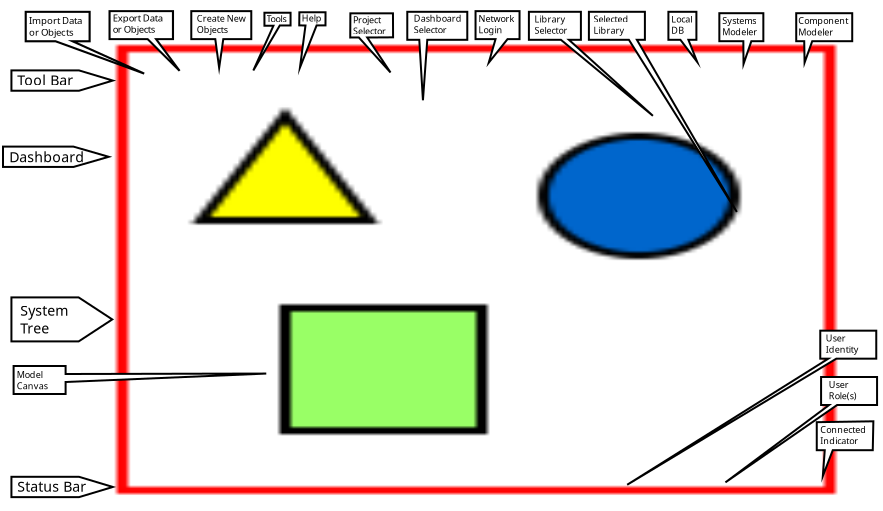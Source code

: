 <?xml version="1.0" encoding="UTF-8"?>
<dia:diagram xmlns:dia="http://www.lysator.liu.se/~alla/dia/">
  <dia:layer name="Background" visible="true" connectable="true" active="true">
    <dia:object type="Standard - Box" version="0" id="O0">
      <dia:attribute name="obj_pos">
        <dia:point val="-105.825,27.46"/>
      </dia:attribute>
      <dia:attribute name="obj_bb">
        <dia:rectangle val="-105.825,27.46;-61.825,52.926"/>
      </dia:attribute>
      <dia:attribute name="elem_corner">
        <dia:point val="-105.825,27.46"/>
      </dia:attribute>
      <dia:attribute name="elem_width">
        <dia:real val="44"/>
      </dia:attribute>
      <dia:attribute name="elem_height">
        <dia:real val="25.467"/>
      </dia:attribute>
      <dia:attribute name="border_width">
        <dia:real val="1.175e-38"/>
      </dia:attribute>
      <dia:attribute name="border_color">
        <dia:color val="#ffffffff"/>
      </dia:attribute>
      <dia:attribute name="show_background">
        <dia:boolean val="true"/>
      </dia:attribute>
    </dia:object>
    <dia:group>
      <dia:attribute name="meta">
        <dia:composite type="dict"/>
      </dia:attribute>
      <dia:attribute name="matrix"/>
      <dia:object type="Block Arrow - Pentagon" version="1" id="O1">
        <dia:attribute name="obj_pos">
          <dia:point val="-105.393,42.281"/>
        </dia:attribute>
        <dia:attribute name="obj_bb">
          <dia:rectangle val="-105.493,42.181;-100.168,44.581"/>
        </dia:attribute>
        <dia:attribute name="meta">
          <dia:composite type="dict"/>
        </dia:attribute>
        <dia:attribute name="elem_corner">
          <dia:point val="-105.393,42.281"/>
        </dia:attribute>
        <dia:attribute name="elem_width">
          <dia:real val="5.042"/>
        </dia:attribute>
        <dia:attribute name="elem_height">
          <dia:real val="2.2"/>
        </dia:attribute>
        <dia:attribute name="line_width">
          <dia:real val="0.1"/>
        </dia:attribute>
        <dia:attribute name="line_colour">
          <dia:color val="#000000ff"/>
        </dia:attribute>
        <dia:attribute name="fill_colour">
          <dia:color val="#ffffffff"/>
        </dia:attribute>
        <dia:attribute name="show_background">
          <dia:boolean val="true"/>
        </dia:attribute>
        <dia:attribute name="line_style">
          <dia:enum val="0"/>
          <dia:real val="1"/>
        </dia:attribute>
        <dia:attribute name="flip_horizontal">
          <dia:boolean val="false"/>
        </dia:attribute>
        <dia:attribute name="flip_vertical">
          <dia:boolean val="false"/>
        </dia:attribute>
        <dia:attribute name="subscale">
          <dia:real val="1"/>
        </dia:attribute>
      </dia:object>
      <dia:object type="Standard - Text" version="1" id="O2">
        <dia:attribute name="obj_pos">
          <dia:point val="-104.952,43.2"/>
        </dia:attribute>
        <dia:attribute name="obj_bb">
          <dia:rectangle val="-104.952,42.546;-102.322,44.248"/>
        </dia:attribute>
        <dia:attribute name="text">
          <dia:composite type="text">
            <dia:attribute name="string">
              <dia:string>#System
Tree#</dia:string>
            </dia:attribute>
            <dia:attribute name="font">
              <dia:font family="sans" style="0" name="Helvetica"/>
            </dia:attribute>
            <dia:attribute name="height">
              <dia:real val="0.881"/>
            </dia:attribute>
            <dia:attribute name="pos">
              <dia:point val="-104.952,43.2"/>
            </dia:attribute>
            <dia:attribute name="color">
              <dia:color val="#000000ff"/>
            </dia:attribute>
            <dia:attribute name="alignment">
              <dia:enum val="0"/>
            </dia:attribute>
          </dia:composite>
        </dia:attribute>
        <dia:attribute name="valign">
          <dia:enum val="3"/>
        </dia:attribute>
      </dia:object>
    </dia:group>
    <dia:group>
      <dia:attribute name="meta">
        <dia:composite type="dict"/>
      </dia:attribute>
      <dia:attribute name="matrix"/>
      <dia:object type="Block Arrow - Pentagon" version="1" id="O3">
        <dia:attribute name="obj_pos">
          <dia:point val="-105.393,51.25"/>
        </dia:attribute>
        <dia:attribute name="obj_bb">
          <dia:rectangle val="-105.493,51.15;-99.98,52.367"/>
        </dia:attribute>
        <dia:attribute name="meta">
          <dia:composite type="dict"/>
        </dia:attribute>
        <dia:attribute name="elem_corner">
          <dia:point val="-105.393,51.25"/>
        </dia:attribute>
        <dia:attribute name="elem_width">
          <dia:real val="5.067"/>
        </dia:attribute>
        <dia:attribute name="elem_height">
          <dia:real val="1.017"/>
        </dia:attribute>
        <dia:attribute name="line_width">
          <dia:real val="0.1"/>
        </dia:attribute>
        <dia:attribute name="line_colour">
          <dia:color val="#000000ff"/>
        </dia:attribute>
        <dia:attribute name="fill_colour">
          <dia:color val="#ffffffff"/>
        </dia:attribute>
        <dia:attribute name="show_background">
          <dia:boolean val="true"/>
        </dia:attribute>
        <dia:attribute name="line_style">
          <dia:enum val="0"/>
          <dia:real val="1"/>
        </dia:attribute>
        <dia:attribute name="flip_horizontal">
          <dia:boolean val="false"/>
        </dia:attribute>
        <dia:attribute name="flip_vertical">
          <dia:boolean val="false"/>
        </dia:attribute>
        <dia:attribute name="subscale">
          <dia:real val="1"/>
        </dia:attribute>
      </dia:object>
      <dia:object type="Standard - Text" version="1" id="O4">
        <dia:attribute name="obj_pos">
          <dia:point val="-105.099,52.002"/>
        </dia:attribute>
        <dia:attribute name="obj_bb">
          <dia:rectangle val="-105.099,51.348;-101.419,52.168"/>
        </dia:attribute>
        <dia:attribute name="text">
          <dia:composite type="text">
            <dia:attribute name="string">
              <dia:string>#Status Bar#</dia:string>
            </dia:attribute>
            <dia:attribute name="font">
              <dia:font family="sans" style="0" name="Helvetica"/>
            </dia:attribute>
            <dia:attribute name="height">
              <dia:real val="0.881"/>
            </dia:attribute>
            <dia:attribute name="pos">
              <dia:point val="-105.099,52.002"/>
            </dia:attribute>
            <dia:attribute name="color">
              <dia:color val="#000000ff"/>
            </dia:attribute>
            <dia:attribute name="alignment">
              <dia:enum val="0"/>
            </dia:attribute>
          </dia:composite>
        </dia:attribute>
        <dia:attribute name="valign">
          <dia:enum val="3"/>
        </dia:attribute>
      </dia:object>
    </dia:group>
    <dia:object type="Standard - Image" version="0" id="O5">
      <dia:attribute name="obj_pos">
        <dia:point val="-100.125,29.667"/>
      </dia:attribute>
      <dia:attribute name="obj_bb">
        <dia:rectangle val="-100.125,29.667;-64.191,52.1"/>
      </dia:attribute>
      <dia:attribute name="elem_corner">
        <dia:point val="-100.125,29.667"/>
      </dia:attribute>
      <dia:attribute name="elem_width">
        <dia:real val="35.934"/>
      </dia:attribute>
      <dia:attribute name="elem_height">
        <dia:real val="22.433"/>
      </dia:attribute>
      <dia:attribute name="draw_border">
        <dia:boolean val="false"/>
      </dia:attribute>
      <dia:attribute name="keep_aspect">
        <dia:boolean val="true"/>
      </dia:attribute>
      <dia:attribute name="file">
        <dia:string>#/home/waterbug/clones/cattens/doc/images/main_window_1.5.png#</dia:string>
      </dia:attribute>
    </dia:object>
    <dia:group>
      <dia:attribute name="meta">
        <dia:composite type="dict"/>
      </dia:attribute>
      <dia:attribute name="matrix"/>
      <dia:object type="Standard - Polygon" version="0" id="O6">
        <dia:attribute name="obj_pos">
          <dia:point val="-96.4,27.965"/>
        </dia:attribute>
        <dia:attribute name="obj_bb">
          <dia:rectangle val="-96.45,27.915;-93.35,31.165"/>
        </dia:attribute>
        <dia:attribute name="poly_points">
          <dia:point val="-96.4,27.965"/>
          <dia:point val="-93.4,27.965"/>
          <dia:point val="-93.4,29.365"/>
          <dia:point val="-94.8,29.365"/>
          <dia:point val="-95.007,30.802"/>
          <dia:point val="-95.2,29.365"/>
          <dia:point val="-96.4,29.365"/>
        </dia:attribute>
        <dia:attribute name="line_width">
          <dia:real val="0.1"/>
        </dia:attribute>
        <dia:attribute name="show_background">
          <dia:boolean val="true"/>
        </dia:attribute>
      </dia:object>
      <dia:object type="Standard - Text" version="1" id="O7">
        <dia:attribute name="obj_pos">
          <dia:point val="-96.122,28.495"/>
        </dia:attribute>
        <dia:attribute name="obj_bb">
          <dia:rectangle val="-96.122,28.077;-93.495,29.166"/>
        </dia:attribute>
        <dia:attribute name="text">
          <dia:composite type="text">
            <dia:attribute name="string">
              <dia:string>#Create New
Objects#</dia:string>
            </dia:attribute>
            <dia:attribute name="font">
              <dia:font family="sans" style="0" name="Helvetica"/>
            </dia:attribute>
            <dia:attribute name="height">
              <dia:real val="0.564"/>
            </dia:attribute>
            <dia:attribute name="pos">
              <dia:point val="-96.122,28.495"/>
            </dia:attribute>
            <dia:attribute name="color">
              <dia:color val="#000000ff"/>
            </dia:attribute>
            <dia:attribute name="alignment">
              <dia:enum val="0"/>
            </dia:attribute>
          </dia:composite>
        </dia:attribute>
        <dia:attribute name="valign">
          <dia:enum val="3"/>
        </dia:attribute>
      </dia:object>
    </dia:group>
    <dia:group>
      <dia:attribute name="meta">
        <dia:composite type="dict"/>
      </dia:attribute>
      <dia:attribute name="matrix">
        <dia:matrix xx="1.057" xy="0" yx="0" yy="1" x0="5.533" y0="0"/>
      </dia:attribute>
      <dia:object type="Standard - Polygon" version="0" id="O8">
        <dia:attribute name="obj_pos">
          <dia:point val="-100.302,27.965"/>
        </dia:attribute>
        <dia:attribute name="obj_bb">
          <dia:rectangle val="-100.352,27.915;-96.949,30.985"/>
        </dia:attribute>
        <dia:attribute name="poly_points">
          <dia:point val="-100.302,27.965"/>
          <dia:point val="-97.302,27.965"/>
          <dia:point val="-97.302,29.365"/>
          <dia:point val="-98.102,29.365"/>
          <dia:point val="-96.99,30.951"/>
          <dia:point val="-98.502,29.365"/>
          <dia:point val="-100.302,29.365"/>
        </dia:attribute>
        <dia:attribute name="line_width">
          <dia:real val="0.1"/>
        </dia:attribute>
        <dia:attribute name="show_background">
          <dia:boolean val="true"/>
        </dia:attribute>
      </dia:object>
      <dia:object type="Standard - Text" version="1" id="O9">
        <dia:attribute name="obj_pos">
          <dia:point val="-100.15,28.483"/>
        </dia:attribute>
        <dia:attribute name="obj_bb">
          <dia:rectangle val="-100.15,28.064;-97.45,29.153"/>
        </dia:attribute>
        <dia:attribute name="text">
          <dia:composite type="text">
            <dia:attribute name="string">
              <dia:string>#Export Data
or Objects#</dia:string>
            </dia:attribute>
            <dia:attribute name="font">
              <dia:font family="sans" style="0" name="Helvetica"/>
            </dia:attribute>
            <dia:attribute name="height">
              <dia:real val="0.564"/>
            </dia:attribute>
            <dia:attribute name="pos">
              <dia:point val="-100.15,28.483"/>
            </dia:attribute>
            <dia:attribute name="color">
              <dia:color val="#000000ff"/>
            </dia:attribute>
            <dia:attribute name="alignment">
              <dia:enum val="0"/>
            </dia:attribute>
          </dia:composite>
        </dia:attribute>
        <dia:attribute name="valign">
          <dia:enum val="3"/>
        </dia:attribute>
      </dia:object>
    </dia:group>
    <dia:group>
      <dia:attribute name="meta">
        <dia:composite type="dict"/>
      </dia:attribute>
      <dia:attribute name="matrix">
        <dia:matrix xx="1.065" xy="0" yx="0" yy="1.051" x0="6.934" y0="-1.426"/>
      </dia:attribute>
      <dia:object type="Standard - Polygon" version="0" id="O10">
        <dia:attribute name="obj_pos">
          <dia:point val="-104.8,28"/>
        </dia:attribute>
        <dia:attribute name="obj_bb">
          <dia:rectangle val="-104.85,27.95;-99.217,30.984"/>
        </dia:attribute>
        <dia:attribute name="poly_points">
          <dia:point val="-104.8,28"/>
          <dia:point val="-101.8,28"/>
          <dia:point val="-101.8,29.4"/>
          <dia:point val="-102.6,29.4"/>
          <dia:point val="-99.238,30.938"/>
          <dia:point val="-103.4,29.4"/>
          <dia:point val="-104.8,29.4"/>
        </dia:attribute>
        <dia:attribute name="line_width">
          <dia:real val="0.1"/>
        </dia:attribute>
        <dia:attribute name="show_background">
          <dia:boolean val="true"/>
        </dia:attribute>
      </dia:object>
      <dia:object type="Standard - Text" version="1" id="O11">
        <dia:attribute name="obj_pos">
          <dia:point val="-104.65,28.574"/>
        </dia:attribute>
        <dia:attribute name="obj_bb">
          <dia:rectangle val="-104.65,28.155;-101.93,29.244"/>
        </dia:attribute>
        <dia:attribute name="text">
          <dia:composite type="text">
            <dia:attribute name="string">
              <dia:string>#Import Data
or Objects#</dia:string>
            </dia:attribute>
            <dia:attribute name="font">
              <dia:font family="sans" style="0" name="Helvetica"/>
            </dia:attribute>
            <dia:attribute name="height">
              <dia:real val="0.564"/>
            </dia:attribute>
            <dia:attribute name="pos">
              <dia:point val="-104.65,28.574"/>
            </dia:attribute>
            <dia:attribute name="color">
              <dia:color val="#000000ff"/>
            </dia:attribute>
            <dia:attribute name="alignment">
              <dia:enum val="0"/>
            </dia:attribute>
          </dia:composite>
        </dia:attribute>
        <dia:attribute name="valign">
          <dia:enum val="3"/>
        </dia:attribute>
      </dia:object>
    </dia:group>
    <dia:group>
      <dia:attribute name="meta">
        <dia:composite type="dict"/>
      </dia:attribute>
      <dia:attribute name="matrix"/>
      <dia:object type="Block Arrow - Pentagon" version="1" id="O12">
        <dia:attribute name="obj_pos">
          <dia:point val="-105.393,30.93"/>
        </dia:attribute>
        <dia:attribute name="obj_bb">
          <dia:rectangle val="-105.493,30.831;-99.979,32.047"/>
        </dia:attribute>
        <dia:attribute name="meta">
          <dia:composite type="dict"/>
        </dia:attribute>
        <dia:attribute name="elem_corner">
          <dia:point val="-105.393,30.93"/>
        </dia:attribute>
        <dia:attribute name="elem_width">
          <dia:real val="5.067"/>
        </dia:attribute>
        <dia:attribute name="elem_height">
          <dia:real val="1.017"/>
        </dia:attribute>
        <dia:attribute name="line_width">
          <dia:real val="0.1"/>
        </dia:attribute>
        <dia:attribute name="line_colour">
          <dia:color val="#000000ff"/>
        </dia:attribute>
        <dia:attribute name="fill_colour">
          <dia:color val="#ffffffff"/>
        </dia:attribute>
        <dia:attribute name="show_background">
          <dia:boolean val="true"/>
        </dia:attribute>
        <dia:attribute name="line_style">
          <dia:enum val="0"/>
          <dia:real val="1"/>
        </dia:attribute>
        <dia:attribute name="flip_horizontal">
          <dia:boolean val="false"/>
        </dia:attribute>
        <dia:attribute name="flip_vertical">
          <dia:boolean val="false"/>
        </dia:attribute>
        <dia:attribute name="subscale">
          <dia:real val="1"/>
        </dia:attribute>
      </dia:object>
      <dia:object type="Standard - Text" version="1" id="O13">
        <dia:attribute name="obj_pos">
          <dia:point val="-105.098,31.683"/>
        </dia:attribute>
        <dia:attribute name="obj_bb">
          <dia:rectangle val="-105.098,31.028;-102.298,31.849"/>
        </dia:attribute>
        <dia:attribute name="text">
          <dia:composite type="text">
            <dia:attribute name="string">
              <dia:string>#Tool Bar#</dia:string>
            </dia:attribute>
            <dia:attribute name="font">
              <dia:font family="sans" style="0" name="Helvetica"/>
            </dia:attribute>
            <dia:attribute name="height">
              <dia:real val="0.881"/>
            </dia:attribute>
            <dia:attribute name="pos">
              <dia:point val="-105.098,31.683"/>
            </dia:attribute>
            <dia:attribute name="color">
              <dia:color val="#000000ff"/>
            </dia:attribute>
            <dia:attribute name="alignment">
              <dia:enum val="0"/>
            </dia:attribute>
          </dia:composite>
        </dia:attribute>
        <dia:attribute name="valign">
          <dia:enum val="3"/>
        </dia:attribute>
      </dia:object>
    </dia:group>
    <dia:group>
      <dia:attribute name="meta">
        <dia:composite type="dict"/>
      </dia:attribute>
      <dia:attribute name="matrix"/>
      <dia:object type="Standard - Polygon" version="0" id="O14">
        <dia:attribute name="obj_pos">
          <dia:point val="-88.445,28.075"/>
        </dia:attribute>
        <dia:attribute name="obj_bb">
          <dia:rectangle val="-88.502,28.025;-86.259,31.067"/>
        </dia:attribute>
        <dia:attribute name="poly_points">
          <dia:point val="-88.445,28.075"/>
          <dia:point val="-86.316,28.077"/>
          <dia:point val="-86.31,29.277"/>
          <dia:point val="-87.602,29.285"/>
          <dia:point val="-86.439,31.034"/>
          <dia:point val="-88.022,29.284"/>
          <dia:point val="-88.452,29.285"/>
        </dia:attribute>
        <dia:attribute name="line_width">
          <dia:real val="0.1"/>
        </dia:attribute>
        <dia:attribute name="show_background">
          <dia:boolean val="true"/>
        </dia:attribute>
      </dia:object>
      <dia:object type="Standard - Text" version="1" id="O15">
        <dia:attribute name="obj_pos">
          <dia:point val="-88.317,28.57"/>
        </dia:attribute>
        <dia:attribute name="obj_bb">
          <dia:rectangle val="-88.317,28.151;-86.464,29.24"/>
        </dia:attribute>
        <dia:attribute name="text">
          <dia:composite type="text">
            <dia:attribute name="string">
              <dia:string>#Project
Selector#</dia:string>
            </dia:attribute>
            <dia:attribute name="font">
              <dia:font family="sans" style="0" name="Helvetica"/>
            </dia:attribute>
            <dia:attribute name="height">
              <dia:real val="0.564"/>
            </dia:attribute>
            <dia:attribute name="pos">
              <dia:point val="-88.317,28.57"/>
            </dia:attribute>
            <dia:attribute name="color">
              <dia:color val="#000000ff"/>
            </dia:attribute>
            <dia:attribute name="alignment">
              <dia:enum val="0"/>
            </dia:attribute>
          </dia:composite>
        </dia:attribute>
        <dia:attribute name="valign">
          <dia:enum val="3"/>
        </dia:attribute>
      </dia:object>
    </dia:group>
    <dia:group>
      <dia:attribute name="meta">
        <dia:composite type="dict"/>
      </dia:attribute>
      <dia:attribute name="matrix"/>
      <dia:object type="Standard - Polygon" version="0" id="O16">
        <dia:attribute name="obj_pos">
          <dia:point val="-90.995,28.025"/>
        </dia:attribute>
        <dia:attribute name="obj_bb">
          <dia:rectangle val="-91.068,27.974;-89.638,31.184"/>
        </dia:attribute>
        <dia:attribute name="poly_points">
          <dia:point val="-90.995,28.025"/>
          <dia:point val="-89.688,28.024"/>
          <dia:point val="-89.69,28.679"/>
          <dia:point val="-90.134,28.679"/>
          <dia:point val="-90.966,30.788"/>
          <dia:point val="-90.69,28.685"/>
          <dia:point val="-91.002,28.679"/>
        </dia:attribute>
        <dia:attribute name="line_width">
          <dia:real val="0.1"/>
        </dia:attribute>
        <dia:attribute name="show_background">
          <dia:boolean val="true"/>
        </dia:attribute>
      </dia:object>
      <dia:object type="Standard - Text" version="1" id="O17">
        <dia:attribute name="obj_pos">
          <dia:point val="-90.88,28.482"/>
        </dia:attribute>
        <dia:attribute name="obj_bb">
          <dia:rectangle val="-90.88,28.064;-89.85,28.589"/>
        </dia:attribute>
        <dia:attribute name="text">
          <dia:composite type="text">
            <dia:attribute name="string">
              <dia:string>#Help#</dia:string>
            </dia:attribute>
            <dia:attribute name="font">
              <dia:font family="sans" style="0" name="Helvetica"/>
            </dia:attribute>
            <dia:attribute name="height">
              <dia:real val="0.564"/>
            </dia:attribute>
            <dia:attribute name="pos">
              <dia:point val="-90.88,28.482"/>
            </dia:attribute>
            <dia:attribute name="color">
              <dia:color val="#000000ff"/>
            </dia:attribute>
            <dia:attribute name="alignment">
              <dia:enum val="0"/>
            </dia:attribute>
          </dia:composite>
        </dia:attribute>
        <dia:attribute name="valign">
          <dia:enum val="3"/>
        </dia:attribute>
      </dia:object>
    </dia:group>
    <dia:group>
      <dia:attribute name="meta">
        <dia:composite type="dict"/>
      </dia:attribute>
      <dia:attribute name="matrix"/>
      <dia:object type="Standard - Polygon" version="0" id="O18">
        <dia:attribute name="obj_pos">
          <dia:point val="-92.743,28.048"/>
        </dia:attribute>
        <dia:attribute name="obj_bb">
          <dia:rectangle val="-93.344,27.996;-91.385,30.959"/>
        </dia:attribute>
        <dia:attribute name="poly_points">
          <dia:point val="-92.743,28.048"/>
          <dia:point val="-91.436,28.046"/>
          <dia:point val="-91.436,28.684"/>
          <dia:point val="-91.974,28.683"/>
          <dia:point val="-93.298,30.934"/>
          <dia:point val="-92.292,28.696"/>
          <dia:point val="-92.742,28.696"/>
        </dia:attribute>
        <dia:attribute name="line_width">
          <dia:real val="0.1"/>
        </dia:attribute>
        <dia:attribute name="show_background">
          <dia:boolean val="true"/>
        </dia:attribute>
      </dia:object>
      <dia:object type="Standard - Text" version="1" id="O19">
        <dia:attribute name="obj_pos">
          <dia:point val="-92.633,28.517"/>
        </dia:attribute>
        <dia:attribute name="obj_bb">
          <dia:rectangle val="-92.633,28.098;-91.523,28.623"/>
        </dia:attribute>
        <dia:attribute name="text">
          <dia:composite type="text">
            <dia:attribute name="string">
              <dia:string>#Tools#</dia:string>
            </dia:attribute>
            <dia:attribute name="font">
              <dia:font family="sans" style="0" name="Helvetica"/>
            </dia:attribute>
            <dia:attribute name="height">
              <dia:real val="0.564"/>
            </dia:attribute>
            <dia:attribute name="pos">
              <dia:point val="-92.633,28.517"/>
            </dia:attribute>
            <dia:attribute name="color">
              <dia:color val="#000000ff"/>
            </dia:attribute>
            <dia:attribute name="alignment">
              <dia:enum val="0"/>
            </dia:attribute>
          </dia:composite>
        </dia:attribute>
        <dia:attribute name="valign">
          <dia:enum val="3"/>
        </dia:attribute>
      </dia:object>
    </dia:group>
    <dia:group>
      <dia:attribute name="meta">
        <dia:composite type="dict"/>
      </dia:attribute>
      <dia:attribute name="matrix"/>
      <dia:object type="Block Arrow - Pentagon" version="1" id="O20">
        <dia:attribute name="obj_pos">
          <dia:point val="-105.814,34.741"/>
        </dia:attribute>
        <dia:attribute name="obj_bb">
          <dia:rectangle val="-105.914,34.641;-100.168,35.857"/>
        </dia:attribute>
        <dia:attribute name="meta">
          <dia:composite type="dict"/>
        </dia:attribute>
        <dia:attribute name="elem_corner">
          <dia:point val="-105.814,34.741"/>
        </dia:attribute>
        <dia:attribute name="elem_width">
          <dia:real val="5.285"/>
        </dia:attribute>
        <dia:attribute name="elem_height">
          <dia:real val="1.017"/>
        </dia:attribute>
        <dia:attribute name="line_width">
          <dia:real val="0.1"/>
        </dia:attribute>
        <dia:attribute name="line_colour">
          <dia:color val="#000000ff"/>
        </dia:attribute>
        <dia:attribute name="fill_colour">
          <dia:color val="#ffffffff"/>
        </dia:attribute>
        <dia:attribute name="show_background">
          <dia:boolean val="true"/>
        </dia:attribute>
        <dia:attribute name="line_style">
          <dia:enum val="0"/>
          <dia:real val="1"/>
        </dia:attribute>
        <dia:attribute name="flip_horizontal">
          <dia:boolean val="false"/>
        </dia:attribute>
        <dia:attribute name="flip_vertical">
          <dia:boolean val="false"/>
        </dia:attribute>
        <dia:attribute name="subscale">
          <dia:real val="1"/>
        </dia:attribute>
      </dia:object>
      <dia:object type="Standard - Text" version="1" id="O21">
        <dia:attribute name="obj_pos">
          <dia:point val="-105.496,35.526"/>
        </dia:attribute>
        <dia:attribute name="obj_bb">
          <dia:rectangle val="-105.496,34.872;-101.668,35.692"/>
        </dia:attribute>
        <dia:attribute name="text">
          <dia:composite type="text">
            <dia:attribute name="string">
              <dia:string>#Dashboard#</dia:string>
            </dia:attribute>
            <dia:attribute name="font">
              <dia:font family="sans" style="0" name="Helvetica"/>
            </dia:attribute>
            <dia:attribute name="height">
              <dia:real val="0.881"/>
            </dia:attribute>
            <dia:attribute name="pos">
              <dia:point val="-105.496,35.526"/>
            </dia:attribute>
            <dia:attribute name="color">
              <dia:color val="#000000ff"/>
            </dia:attribute>
            <dia:attribute name="alignment">
              <dia:enum val="0"/>
            </dia:attribute>
          </dia:composite>
        </dia:attribute>
        <dia:attribute name="valign">
          <dia:enum val="3"/>
        </dia:attribute>
      </dia:object>
    </dia:group>
    <dia:group>
      <dia:attribute name="meta">
        <dia:composite type="dict"/>
      </dia:attribute>
      <dia:attribute name="matrix"/>
      <dia:object type="Standard - Polygon" version="0" id="O22">
        <dia:attribute name="obj_pos">
          <dia:point val="-105.284,45.71"/>
        </dia:attribute>
        <dia:attribute name="obj_bb">
          <dia:rectangle val="-105.334,45.66;-92.649,47.16"/>
        </dia:attribute>
        <dia:attribute name="poly_points">
          <dia:point val="-105.284,45.71"/>
          <dia:point val="-102.684,45.71"/>
          <dia:point val="-102.684,46.11"/>
          <dia:point val="-92.651,46.088"/>
          <dia:point val="-102.684,46.51"/>
          <dia:point val="-102.684,47.11"/>
          <dia:point val="-105.284,47.11"/>
        </dia:attribute>
        <dia:attribute name="line_width">
          <dia:real val="0.1"/>
        </dia:attribute>
        <dia:attribute name="show_background">
          <dia:boolean val="true"/>
        </dia:attribute>
      </dia:object>
      <dia:object type="Standard - Text" version="1" id="O23">
        <dia:attribute name="obj_pos">
          <dia:point val="-105.123,46.309"/>
        </dia:attribute>
        <dia:attribute name="obj_bb">
          <dia:rectangle val="-105.123,45.89;-103.466,47.543"/>
        </dia:attribute>
        <dia:attribute name="text">
          <dia:composite type="text">
            <dia:attribute name="string">
              <dia:string>#Model
Canvas
#</dia:string>
            </dia:attribute>
            <dia:attribute name="font">
              <dia:font family="sans" style="0" name="Helvetica"/>
            </dia:attribute>
            <dia:attribute name="height">
              <dia:real val="0.564"/>
            </dia:attribute>
            <dia:attribute name="pos">
              <dia:point val="-105.123,46.309"/>
            </dia:attribute>
            <dia:attribute name="color">
              <dia:color val="#000000ff"/>
            </dia:attribute>
            <dia:attribute name="alignment">
              <dia:enum val="0"/>
            </dia:attribute>
          </dia:composite>
        </dia:attribute>
        <dia:attribute name="valign">
          <dia:enum val="3"/>
        </dia:attribute>
      </dia:object>
    </dia:group>
    <dia:object type="Standard - Polygon" version="0" id="O24">
      <dia:attribute name="obj_pos">
        <dia:point val="-65.126,48.519"/>
      </dia:attribute>
      <dia:attribute name="obj_bb">
        <dia:rectangle val="-65.176,48.424;-62.245,51.547"/>
      </dia:attribute>
      <dia:attribute name="poly_points">
        <dia:point val="-65.126,48.519"/>
        <dia:point val="-62.296,48.475"/>
        <dia:point val="-62.326,49.919"/>
        <dia:point val="-64.326,49.919"/>
        <dia:point val="-64.822,51.212"/>
        <dia:point val="-64.726,49.919"/>
        <dia:point val="-65.126,49.919"/>
      </dia:attribute>
      <dia:attribute name="line_width">
        <dia:real val="0.1"/>
      </dia:attribute>
      <dia:attribute name="show_background">
        <dia:boolean val="true"/>
      </dia:attribute>
    </dia:object>
    <dia:object type="Standard - Polygon" version="0" id="O25">
      <dia:attribute name="obj_pos">
        <dia:point val="-64.91,46.261"/>
      </dia:attribute>
      <dia:attribute name="obj_bb">
        <dia:rectangle val="-69.723,46.211;-62.06,51.569"/>
      </dia:attribute>
      <dia:attribute name="poly_points">
        <dia:point val="-64.91,46.261"/>
        <dia:point val="-62.111,46.261"/>
        <dia:point val="-62.111,47.661"/>
        <dia:point val="-64.111,47.661"/>
        <dia:point val="-69.693,51.528"/>
        <dia:point val="-64.51,47.661"/>
        <dia:point val="-64.91,47.661"/>
      </dia:attribute>
      <dia:attribute name="line_width">
        <dia:real val="0.1"/>
      </dia:attribute>
      <dia:attribute name="show_background">
        <dia:boolean val="true"/>
      </dia:attribute>
    </dia:object>
    <dia:object type="Standard - Text" version="1" id="O26">
      <dia:attribute name="obj_pos">
        <dia:point val="-64.529,46.806"/>
      </dia:attribute>
      <dia:attribute name="obj_bb">
        <dia:rectangle val="-64.529,46.387;-62.974,47.476"/>
      </dia:attribute>
      <dia:attribute name="text">
        <dia:composite type="text">
          <dia:attribute name="string">
            <dia:string>#User
Role(s)#</dia:string>
          </dia:attribute>
          <dia:attribute name="font">
            <dia:font family="sans" style="0" name="Helvetica"/>
          </dia:attribute>
          <dia:attribute name="height">
            <dia:real val="0.564"/>
          </dia:attribute>
          <dia:attribute name="pos">
            <dia:point val="-64.529,46.806"/>
          </dia:attribute>
          <dia:attribute name="color">
            <dia:color val="#000000ff"/>
          </dia:attribute>
          <dia:attribute name="alignment">
            <dia:enum val="0"/>
          </dia:attribute>
        </dia:composite>
      </dia:attribute>
      <dia:attribute name="valign">
        <dia:enum val="3"/>
      </dia:attribute>
    </dia:object>
    <dia:object type="Standard - Polygon" version="0" id="O27">
      <dia:attribute name="obj_pos">
        <dia:point val="-64.951,43.944"/>
      </dia:attribute>
      <dia:attribute name="obj_bb">
        <dia:rectangle val="-74.633,43.894;-62.1,51.691"/>
      </dia:attribute>
      <dia:attribute name="poly_points">
        <dia:point val="-64.951,43.944"/>
        <dia:point val="-62.151,43.944"/>
        <dia:point val="-62.151,45.344"/>
        <dia:point val="-64.15,45.344"/>
        <dia:point val="-74.606,51.648"/>
        <dia:point val="-64.55,45.344"/>
        <dia:point val="-64.951,45.344"/>
      </dia:attribute>
      <dia:attribute name="line_width">
        <dia:real val="0.1"/>
      </dia:attribute>
      <dia:attribute name="show_background">
        <dia:boolean val="true"/>
      </dia:attribute>
    </dia:object>
    <dia:object type="Standard - Text" version="1" id="O28">
      <dia:attribute name="obj_pos">
        <dia:point val="-64.674,44.489"/>
      </dia:attribute>
      <dia:attribute name="obj_bb">
        <dia:rectangle val="-64.674,44.07;-62.944,45.159"/>
      </dia:attribute>
      <dia:attribute name="text">
        <dia:composite type="text">
          <dia:attribute name="string">
            <dia:string>#User
Identity#</dia:string>
          </dia:attribute>
          <dia:attribute name="font">
            <dia:font family="sans" style="0" name="Helvetica"/>
          </dia:attribute>
          <dia:attribute name="height">
            <dia:real val="0.564"/>
          </dia:attribute>
          <dia:attribute name="pos">
            <dia:point val="-64.674,44.489"/>
          </dia:attribute>
          <dia:attribute name="color">
            <dia:color val="#000000ff"/>
          </dia:attribute>
          <dia:attribute name="alignment">
            <dia:enum val="0"/>
          </dia:attribute>
        </dia:composite>
      </dia:attribute>
      <dia:attribute name="valign">
        <dia:enum val="3"/>
      </dia:attribute>
    </dia:object>
    <dia:object type="Standard - Text" version="1" id="O29">
      <dia:attribute name="obj_pos">
        <dia:point val="-64.955,49.063"/>
      </dia:attribute>
      <dia:attribute name="obj_bb">
        <dia:rectangle val="-64.955,48.645;-62.527,49.733"/>
      </dia:attribute>
      <dia:attribute name="text">
        <dia:composite type="text">
          <dia:attribute name="string">
            <dia:string>#Connected
Indicator#</dia:string>
          </dia:attribute>
          <dia:attribute name="font">
            <dia:font family="sans" style="0" name="Helvetica"/>
          </dia:attribute>
          <dia:attribute name="height">
            <dia:real val="0.564"/>
          </dia:attribute>
          <dia:attribute name="pos">
            <dia:point val="-64.955,49.063"/>
          </dia:attribute>
          <dia:attribute name="color">
            <dia:color val="#000000ff"/>
          </dia:attribute>
          <dia:attribute name="alignment">
            <dia:enum val="0"/>
          </dia:attribute>
        </dia:composite>
      </dia:attribute>
      <dia:attribute name="valign">
        <dia:enum val="3"/>
      </dia:attribute>
    </dia:object>
    <dia:group>
      <dia:attribute name="meta">
        <dia:composite type="dict"/>
      </dia:attribute>
      <dia:attribute name="matrix"/>
      <dia:object type="Standard - Polygon" version="0" id="O30">
        <dia:attribute name="obj_pos">
          <dia:point val="-85.6,28"/>
        </dia:attribute>
        <dia:attribute name="obj_bb">
          <dia:rectangle val="-85.65,27.95;-82.55,32.427"/>
        </dia:attribute>
        <dia:attribute name="poly_points">
          <dia:point val="-85.6,28"/>
          <dia:point val="-82.6,28"/>
          <dia:point val="-82.6,29.4"/>
          <dia:point val="-84.6,29.4"/>
          <dia:point val="-84.817,32.423"/>
          <dia:point val="-85,29.4"/>
          <dia:point val="-85.6,29.4"/>
        </dia:attribute>
        <dia:attribute name="line_width">
          <dia:real val="0.1"/>
        </dia:attribute>
        <dia:attribute name="show_background">
          <dia:boolean val="true"/>
        </dia:attribute>
      </dia:object>
      <dia:object type="Standard - Text" version="1" id="O31">
        <dia:attribute name="obj_pos">
          <dia:point val="-85.281,28.503"/>
        </dia:attribute>
        <dia:attribute name="obj_bb">
          <dia:rectangle val="-85.281,28.085;-82.831,29.174"/>
        </dia:attribute>
        <dia:attribute name="text">
          <dia:composite type="text">
            <dia:attribute name="string">
              <dia:string>#Dashboard
Selector#</dia:string>
            </dia:attribute>
            <dia:attribute name="font">
              <dia:font family="sans" style="0" name="Helvetica"/>
            </dia:attribute>
            <dia:attribute name="height">
              <dia:real val="0.564"/>
            </dia:attribute>
            <dia:attribute name="pos">
              <dia:point val="-85.281,28.503"/>
            </dia:attribute>
            <dia:attribute name="color">
              <dia:color val="#000000ff"/>
            </dia:attribute>
            <dia:attribute name="alignment">
              <dia:enum val="0"/>
            </dia:attribute>
          </dia:composite>
        </dia:attribute>
        <dia:attribute name="valign">
          <dia:enum val="3"/>
        </dia:attribute>
      </dia:object>
    </dia:group>
    <dia:group>
      <dia:attribute name="meta">
        <dia:composite type="dict"/>
      </dia:attribute>
      <dia:attribute name="matrix"/>
      <dia:object type="Standard - Polygon" version="0" id="O32">
        <dia:attribute name="obj_pos">
          <dia:point val="-79.519,28"/>
        </dia:attribute>
        <dia:attribute name="obj_bb">
          <dia:rectangle val="-79.569,27.95;-73.285,33.239"/>
        </dia:attribute>
        <dia:attribute name="poly_points">
          <dia:point val="-79.519,28"/>
          <dia:point val="-76.919,28"/>
          <dia:point val="-76.919,29.4"/>
          <dia:point val="-77.519,29.4"/>
          <dia:point val="-73.319,33.2"/>
          <dia:point val="-77.919,29.4"/>
          <dia:point val="-79.519,29.4"/>
        </dia:attribute>
        <dia:attribute name="line_width">
          <dia:real val="0.1"/>
        </dia:attribute>
        <dia:attribute name="show_background">
          <dia:boolean val="true"/>
        </dia:attribute>
      </dia:object>
      <dia:object type="Standard - Text" version="1" id="O33">
        <dia:attribute name="obj_pos">
          <dia:point val="-79.236,28.533"/>
        </dia:attribute>
        <dia:attribute name="obj_bb">
          <dia:rectangle val="-79.236,28.115;-77.383,29.203"/>
        </dia:attribute>
        <dia:attribute name="text">
          <dia:composite type="text">
            <dia:attribute name="string">
              <dia:string>#Library
Selector#</dia:string>
            </dia:attribute>
            <dia:attribute name="font">
              <dia:font family="sans" style="0" name="Helvetica"/>
            </dia:attribute>
            <dia:attribute name="height">
              <dia:real val="0.564"/>
            </dia:attribute>
            <dia:attribute name="pos">
              <dia:point val="-79.236,28.533"/>
            </dia:attribute>
            <dia:attribute name="color">
              <dia:color val="#000000ff"/>
            </dia:attribute>
            <dia:attribute name="alignment">
              <dia:enum val="0"/>
            </dia:attribute>
          </dia:composite>
        </dia:attribute>
        <dia:attribute name="valign">
          <dia:enum val="3"/>
        </dia:attribute>
      </dia:object>
    </dia:group>
    <dia:group>
      <dia:attribute name="meta">
        <dia:composite type="dict"/>
      </dia:attribute>
      <dia:attribute name="matrix"/>
      <dia:object type="Standard - Polygon" version="0" id="O34">
        <dia:attribute name="obj_pos">
          <dia:point val="-76.519,28"/>
        </dia:attribute>
        <dia:attribute name="obj_bb">
          <dia:rectangle val="-76.569,27.95;-69.079,38.033"/>
        </dia:attribute>
        <dia:attribute name="poly_points">
          <dia:point val="-76.519,28"/>
          <dia:point val="-73.719,28"/>
          <dia:point val="-73.719,29.4"/>
          <dia:point val="-74.119,29.4"/>
          <dia:point val="-69.122,38.007"/>
          <dia:point val="-74.519,29.4"/>
          <dia:point val="-76.519,29.4"/>
        </dia:attribute>
        <dia:attribute name="line_width">
          <dia:real val="0.1"/>
        </dia:attribute>
        <dia:attribute name="show_background">
          <dia:boolean val="true"/>
        </dia:attribute>
      </dia:object>
      <dia:object type="Standard - Text" version="1" id="O35">
        <dia:attribute name="obj_pos">
          <dia:point val="-76.286,28.533"/>
        </dia:attribute>
        <dia:attribute name="obj_bb">
          <dia:rectangle val="-76.286,28.115;-74.328,29.767"/>
        </dia:attribute>
        <dia:attribute name="text">
          <dia:composite type="text">
            <dia:attribute name="string">
              <dia:string>#Selected
Library
#</dia:string>
            </dia:attribute>
            <dia:attribute name="font">
              <dia:font family="sans" style="0" name="Helvetica"/>
            </dia:attribute>
            <dia:attribute name="height">
              <dia:real val="0.564"/>
            </dia:attribute>
            <dia:attribute name="pos">
              <dia:point val="-76.286,28.533"/>
            </dia:attribute>
            <dia:attribute name="color">
              <dia:color val="#000000ff"/>
            </dia:attribute>
            <dia:attribute name="alignment">
              <dia:enum val="0"/>
            </dia:attribute>
          </dia:composite>
        </dia:attribute>
        <dia:attribute name="valign">
          <dia:enum val="3"/>
        </dia:attribute>
      </dia:object>
    </dia:group>
    <dia:object type="Standard - Polygon" version="0" id="O36">
      <dia:attribute name="obj_pos">
        <dia:point val="-82.187,27.965"/>
      </dia:attribute>
      <dia:attribute name="obj_bb">
        <dia:rectangle val="-82.237,27.915;-79.937,30.77"/>
      </dia:attribute>
      <dia:attribute name="poly_points">
        <dia:point val="-82.187,27.965"/>
        <dia:point val="-79.987,27.965"/>
        <dia:point val="-79.987,29.365"/>
        <dia:point val="-80.587,29.365"/>
        <dia:point val="-81.526,30.543"/>
        <dia:point val="-81.187,29.365"/>
        <dia:point val="-82.187,29.365"/>
      </dia:attribute>
      <dia:attribute name="line_width">
        <dia:real val="0.1"/>
      </dia:attribute>
      <dia:attribute name="show_background">
        <dia:boolean val="true"/>
      </dia:attribute>
    </dia:object>
    <dia:object type="Standard - Text" version="1" id="O37">
      <dia:attribute name="obj_pos">
        <dia:point val="-82.042,28.509"/>
      </dia:attribute>
      <dia:attribute name="obj_bb">
        <dia:rectangle val="-82.042,28.091;-80.159,29.179"/>
      </dia:attribute>
      <dia:attribute name="text">
        <dia:composite type="text">
          <dia:attribute name="string">
            <dia:string>#Network
Login#</dia:string>
          </dia:attribute>
          <dia:attribute name="font">
            <dia:font family="sans" style="0" name="Helvetica"/>
          </dia:attribute>
          <dia:attribute name="height">
            <dia:real val="0.564"/>
          </dia:attribute>
          <dia:attribute name="pos">
            <dia:point val="-82.042,28.509"/>
          </dia:attribute>
          <dia:attribute name="color">
            <dia:color val="#000000ff"/>
          </dia:attribute>
          <dia:attribute name="alignment">
            <dia:enum val="0"/>
          </dia:attribute>
        </dia:composite>
      </dia:attribute>
      <dia:attribute name="valign">
        <dia:enum val="3"/>
      </dia:attribute>
    </dia:object>
    <dia:object type="Standard - Polygon" version="0" id="O38">
      <dia:attribute name="obj_pos">
        <dia:point val="-72.544,28"/>
      </dia:attribute>
      <dia:attribute name="obj_bb">
        <dia:rectangle val="-72.594,27.95;-70.921,30.83"/>
      </dia:attribute>
      <dia:attribute name="poly_points">
        <dia:point val="-72.544,28"/>
        <dia:point val="-71.144,28"/>
        <dia:point val="-71.144,29.4"/>
        <dia:point val="-71.544,29.4"/>
        <dia:point val="-71.104,30.508"/>
        <dia:point val="-71.944,29.4"/>
        <dia:point val="-72.544,29.4"/>
      </dia:attribute>
      <dia:attribute name="line_width">
        <dia:real val="0.1"/>
      </dia:attribute>
      <dia:attribute name="show_background">
        <dia:boolean val="true"/>
      </dia:attribute>
    </dia:object>
    <dia:object type="Standard - Text" version="1" id="O39">
      <dia:attribute name="obj_pos">
        <dia:point val="-72.397,28.538"/>
      </dia:attribute>
      <dia:attribute name="obj_bb">
        <dia:rectangle val="-72.397,28.119;-71.23,29.208"/>
      </dia:attribute>
      <dia:attribute name="text">
        <dia:composite type="text">
          <dia:attribute name="string">
            <dia:string>#Local
DB#</dia:string>
          </dia:attribute>
          <dia:attribute name="font">
            <dia:font family="sans" style="0" name="Helvetica"/>
          </dia:attribute>
          <dia:attribute name="height">
            <dia:real val="0.564"/>
          </dia:attribute>
          <dia:attribute name="pos">
            <dia:point val="-72.397,28.538"/>
          </dia:attribute>
          <dia:attribute name="color">
            <dia:color val="#000000ff"/>
          </dia:attribute>
          <dia:attribute name="alignment">
            <dia:enum val="0"/>
          </dia:attribute>
        </dia:composite>
      </dia:attribute>
      <dia:attribute name="valign">
        <dia:enum val="3"/>
      </dia:attribute>
    </dia:object>
    <dia:object type="Standard - Polygon" version="0" id="O40">
      <dia:attribute name="obj_pos">
        <dia:point val="-69.997,28.07"/>
      </dia:attribute>
      <dia:attribute name="obj_bb">
        <dia:rectangle val="-70.047,28.02;-67.747,30.907"/>
      </dia:attribute>
      <dia:attribute name="poly_points">
        <dia:point val="-69.997,28.07"/>
        <dia:point val="-67.797,28.07"/>
        <dia:point val="-67.797,29.47"/>
        <dia:point val="-68.397,29.47"/>
        <dia:point val="-68.788,30.613"/>
        <dia:point val="-68.797,29.47"/>
        <dia:point val="-69.997,29.47"/>
      </dia:attribute>
      <dia:attribute name="line_width">
        <dia:real val="0.1"/>
      </dia:attribute>
      <dia:attribute name="show_background">
        <dia:boolean val="true"/>
      </dia:attribute>
    </dia:object>
    <dia:object type="Standard - Text" version="1" id="O41">
      <dia:attribute name="obj_pos">
        <dia:point val="-69.856,28.614"/>
      </dia:attribute>
      <dia:attribute name="obj_bb">
        <dia:rectangle val="-69.856,28.195;-67.936,29.284"/>
      </dia:attribute>
      <dia:attribute name="text">
        <dia:composite type="text">
          <dia:attribute name="string">
            <dia:string>#Systems
Modeler#</dia:string>
          </dia:attribute>
          <dia:attribute name="font">
            <dia:font family="sans" style="0" name="Helvetica"/>
          </dia:attribute>
          <dia:attribute name="height">
            <dia:real val="0.564"/>
          </dia:attribute>
          <dia:attribute name="pos">
            <dia:point val="-69.856,28.614"/>
          </dia:attribute>
          <dia:attribute name="color">
            <dia:color val="#000000ff"/>
          </dia:attribute>
          <dia:attribute name="alignment">
            <dia:enum val="0"/>
          </dia:attribute>
        </dia:composite>
      </dia:attribute>
      <dia:attribute name="valign">
        <dia:enum val="3"/>
      </dia:attribute>
    </dia:object>
    <dia:object type="Standard - Polygon" version="0" id="O42">
      <dia:attribute name="obj_pos">
        <dia:point val="-66.153,28.07"/>
      </dia:attribute>
      <dia:attribute name="obj_bb">
        <dia:rectangle val="-66.203,28.02;-63.303,30.819"/>
      </dia:attribute>
      <dia:attribute name="poly_points">
        <dia:point val="-66.153,28.07"/>
        <dia:point val="-63.353,28.07"/>
        <dia:point val="-63.353,29.47"/>
        <dia:point val="-65.353,29.47"/>
        <dia:point val="-65.735,30.543"/>
        <dia:point val="-65.753,29.47"/>
        <dia:point val="-66.153,29.47"/>
      </dia:attribute>
      <dia:attribute name="line_width">
        <dia:real val="0.1"/>
      </dia:attribute>
      <dia:attribute name="show_background">
        <dia:boolean val="true"/>
      </dia:attribute>
    </dia:object>
    <dia:object type="Standard - Text" version="1" id="O43">
      <dia:attribute name="obj_pos">
        <dia:point val="-66.052,28.615"/>
      </dia:attribute>
      <dia:attribute name="obj_bb">
        <dia:rectangle val="-66.052,28.196;-63.435,29.285"/>
      </dia:attribute>
      <dia:attribute name="text">
        <dia:composite type="text">
          <dia:attribute name="string">
            <dia:string>#Component
Modeler#</dia:string>
          </dia:attribute>
          <dia:attribute name="font">
            <dia:font family="sans" style="0" name="Helvetica"/>
          </dia:attribute>
          <dia:attribute name="height">
            <dia:real val="0.564"/>
          </dia:attribute>
          <dia:attribute name="pos">
            <dia:point val="-66.052,28.615"/>
          </dia:attribute>
          <dia:attribute name="color">
            <dia:color val="#000000ff"/>
          </dia:attribute>
          <dia:attribute name="alignment">
            <dia:enum val="0"/>
          </dia:attribute>
        </dia:composite>
      </dia:attribute>
      <dia:attribute name="valign">
        <dia:enum val="3"/>
      </dia:attribute>
    </dia:object>
  </dia:layer>
</dia:diagram>
